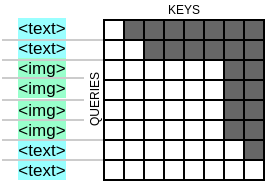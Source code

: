 <mxfile version="26.1.1">
  <diagram name="Seite-1" id="HVq4CknRLhtMip5qV4eb">
    <mxGraphModel dx="277" dy="195" grid="1" gridSize="10" guides="1" tooltips="1" connect="1" arrows="1" fold="1" page="1" pageScale="1" pageWidth="827" pageHeight="1169" math="0" shadow="0">
      <root>
        <mxCell id="0" />
        <mxCell id="1" parent="0" />
        <mxCell id="d8RL7Fm-GnTOsxHul2T6-1" value="&lt;div&gt;&lt;span style=&quot;background-color: rgb(153, 255, 255);&quot;&gt;&amp;lt;text&amp;gt;&lt;/span&gt;&lt;/div&gt;&lt;div&gt;&lt;span style=&quot;background-color: rgb(153, 255, 255);&quot;&gt;&amp;lt;text&amp;gt;&lt;/span&gt;&lt;/div&gt;&lt;div&gt;&lt;span style=&quot;background-color: rgb(153, 255, 204);&quot;&gt;&amp;lt;&lt;/span&gt;&lt;span style=&quot;background-color: rgb(153, 255, 204);&quot;&gt;img&lt;/span&gt;&lt;span style=&quot;background-color: rgb(153, 255, 204);&quot;&gt;&amp;gt;&lt;/span&gt;&lt;/div&gt;&lt;div&gt;&lt;span style=&quot;background-color: rgb(153, 255, 204);&quot;&gt;&amp;lt;&lt;/span&gt;&lt;span style=&quot;background-color: rgb(153, 255, 204);&quot;&gt;img&lt;/span&gt;&lt;span style=&quot;background-color: rgb(153, 255, 204);&quot;&gt;&amp;gt;&lt;/span&gt;&lt;/div&gt;&lt;div&gt;&lt;span style=&quot;background-color: rgb(153, 255, 204);&quot;&gt;&amp;lt;&lt;/span&gt;&lt;span style=&quot;background-color: rgb(153, 255, 204);&quot;&gt;img&lt;/span&gt;&lt;span style=&quot;background-color: rgb(153, 255, 204);&quot;&gt;&amp;gt;&lt;/span&gt;&lt;/div&gt;&lt;div&gt;&lt;span style=&quot;background-color: rgb(153, 255, 204); color: light-dark(rgb(0, 0, 0), rgb(255, 255, 255));&quot;&gt;&amp;lt;img&amp;gt;&lt;/span&gt;&lt;/div&gt;&lt;div&gt;&lt;span style=&quot;background-color: rgb(153, 255, 255);&quot;&gt;&amp;lt;text&amp;gt;&lt;/span&gt;&lt;/div&gt;&lt;div&gt;&lt;span style=&quot;background-color: rgb(153, 255, 255);&quot;&gt;&amp;lt;text&amp;gt;&lt;/span&gt;&lt;/div&gt;" style="text;html=1;align=center;verticalAlign=middle;whiteSpace=wrap;rounded=0;fontSize=8.5;" vertex="1" parent="1">
          <mxGeometry x="110" y="295" width="38" height="88" as="geometry" />
        </mxCell>
        <mxCell id="d8RL7Fm-GnTOsxHul2T6-66" value="KEYS" style="text;html=1;align=center;verticalAlign=middle;whiteSpace=wrap;rounded=0;fontSize=6;" vertex="1" parent="1">
          <mxGeometry x="190" y="290" width="20" height="10" as="geometry" />
        </mxCell>
        <mxCell id="d8RL7Fm-GnTOsxHul2T6-69" value="" style="endArrow=none;html=1;rounded=0;strokeColor=#CCCCCC;" edge="1" parent="1">
          <mxGeometry width="50" height="50" relative="1" as="geometry">
            <mxPoint x="109" y="310" as="sourcePoint" />
            <mxPoint x="160" y="310" as="targetPoint" />
          </mxGeometry>
        </mxCell>
        <mxCell id="d8RL7Fm-GnTOsxHul2T6-70" value="" style="endArrow=none;html=1;rounded=0;exitX=-0.03;exitY=0.166;exitDx=0;exitDy=0;exitPerimeter=0;strokeColor=#CCCCCC;" edge="1" parent="1">
          <mxGeometry width="50" height="50" relative="1" as="geometry">
            <mxPoint x="109" y="320" as="sourcePoint" />
            <mxPoint x="160" y="320" as="targetPoint" />
          </mxGeometry>
        </mxCell>
        <mxCell id="d8RL7Fm-GnTOsxHul2T6-71" value="" style="endArrow=none;html=1;rounded=0;exitX=-0.03;exitY=0.166;exitDx=0;exitDy=0;exitPerimeter=0;strokeColor=#CCCCCC;" edge="1" parent="1">
          <mxGeometry width="50" height="50" relative="1" as="geometry">
            <mxPoint x="109" y="329" as="sourcePoint" />
            <mxPoint x="160" y="329" as="targetPoint" />
          </mxGeometry>
        </mxCell>
        <mxCell id="d8RL7Fm-GnTOsxHul2T6-72" value="" style="endArrow=none;html=1;rounded=0;exitX=-0.03;exitY=0.166;exitDx=0;exitDy=0;exitPerimeter=0;strokeColor=#CCCCCC;" edge="1" parent="1">
          <mxGeometry width="50" height="50" relative="1" as="geometry">
            <mxPoint x="109" y="340" as="sourcePoint" />
            <mxPoint x="160" y="340" as="targetPoint" />
          </mxGeometry>
        </mxCell>
        <mxCell id="d8RL7Fm-GnTOsxHul2T6-73" value="" style="endArrow=none;html=1;rounded=0;exitX=-0.03;exitY=0.166;exitDx=0;exitDy=0;exitPerimeter=0;strokeColor=#CCCCCC;" edge="1" parent="1">
          <mxGeometry width="50" height="50" relative="1" as="geometry">
            <mxPoint x="109" y="350" as="sourcePoint" />
            <mxPoint x="160" y="350" as="targetPoint" />
          </mxGeometry>
        </mxCell>
        <mxCell id="d8RL7Fm-GnTOsxHul2T6-74" value="" style="endArrow=none;html=1;rounded=0;exitX=-0.03;exitY=0.166;exitDx=0;exitDy=0;exitPerimeter=0;strokeColor=#CCCCCC;" edge="1" parent="1">
          <mxGeometry width="50" height="50" relative="1" as="geometry">
            <mxPoint x="109" y="360" as="sourcePoint" />
            <mxPoint x="160" y="360" as="targetPoint" />
          </mxGeometry>
        </mxCell>
        <mxCell id="d8RL7Fm-GnTOsxHul2T6-75" value="" style="endArrow=none;html=1;rounded=0;exitX=-0.03;exitY=0.166;exitDx=0;exitDy=0;exitPerimeter=0;strokeColor=#CCCCCC;" edge="1" parent="1">
          <mxGeometry width="50" height="50" relative="1" as="geometry">
            <mxPoint x="109" y="370" as="sourcePoint" />
            <mxPoint x="160" y="370" as="targetPoint" />
          </mxGeometry>
        </mxCell>
        <mxCell id="d8RL7Fm-GnTOsxHul2T6-67" value="QUERIES" style="text;html=1;align=center;verticalAlign=middle;whiteSpace=wrap;rounded=0;fontSize=6;rotation=-90;fillColor=default;" vertex="1" parent="1">
          <mxGeometry x="138" y="334.5" width="34" height="10" as="geometry" />
        </mxCell>
        <mxCell id="d8RL7Fm-GnTOsxHul2T6-2" value="" style="whiteSpace=wrap;html=1;aspect=fixed;" vertex="1" parent="1">
          <mxGeometry x="160" y="300" width="10" height="10" as="geometry" />
        </mxCell>
        <mxCell id="d8RL7Fm-GnTOsxHul2T6-3" value="" style="whiteSpace=wrap;html=1;aspect=fixed;" vertex="1" parent="1">
          <mxGeometry x="160" y="310" width="10" height="10" as="geometry" />
        </mxCell>
        <mxCell id="d8RL7Fm-GnTOsxHul2T6-4" value="" style="whiteSpace=wrap;html=1;aspect=fixed;" vertex="1" parent="1">
          <mxGeometry x="160" y="320" width="10" height="10" as="geometry" />
        </mxCell>
        <mxCell id="d8RL7Fm-GnTOsxHul2T6-5" value="" style="whiteSpace=wrap;html=1;aspect=fixed;" vertex="1" parent="1">
          <mxGeometry x="160" y="330" width="10" height="10" as="geometry" />
        </mxCell>
        <mxCell id="d8RL7Fm-GnTOsxHul2T6-6" value="" style="whiteSpace=wrap;html=1;aspect=fixed;" vertex="1" parent="1">
          <mxGeometry x="160" y="340" width="10" height="10" as="geometry" />
        </mxCell>
        <mxCell id="d8RL7Fm-GnTOsxHul2T6-7" value="" style="whiteSpace=wrap;html=1;aspect=fixed;" vertex="1" parent="1">
          <mxGeometry x="160" y="350" width="10" height="10" as="geometry" />
        </mxCell>
        <mxCell id="d8RL7Fm-GnTOsxHul2T6-8" value="" style="whiteSpace=wrap;html=1;aspect=fixed;" vertex="1" parent="1">
          <mxGeometry x="160" y="360" width="10" height="10" as="geometry" />
        </mxCell>
        <mxCell id="d8RL7Fm-GnTOsxHul2T6-9" value="" style="whiteSpace=wrap;html=1;aspect=fixed;" vertex="1" parent="1">
          <mxGeometry x="160" y="370" width="10" height="10" as="geometry" />
        </mxCell>
        <mxCell id="d8RL7Fm-GnTOsxHul2T6-10" value="" style="whiteSpace=wrap;html=1;aspect=fixed;fillColor=#666666;" vertex="1" parent="1">
          <mxGeometry x="170" y="300" width="10" height="10" as="geometry" />
        </mxCell>
        <mxCell id="d8RL7Fm-GnTOsxHul2T6-11" value="" style="whiteSpace=wrap;html=1;aspect=fixed;" vertex="1" parent="1">
          <mxGeometry x="170" y="310" width="10" height="10" as="geometry" />
        </mxCell>
        <mxCell id="d8RL7Fm-GnTOsxHul2T6-12" value="" style="whiteSpace=wrap;html=1;aspect=fixed;" vertex="1" parent="1">
          <mxGeometry x="170" y="320" width="10" height="10" as="geometry" />
        </mxCell>
        <mxCell id="d8RL7Fm-GnTOsxHul2T6-13" value="" style="whiteSpace=wrap;html=1;aspect=fixed;" vertex="1" parent="1">
          <mxGeometry x="170" y="330" width="10" height="10" as="geometry" />
        </mxCell>
        <mxCell id="d8RL7Fm-GnTOsxHul2T6-14" value="" style="whiteSpace=wrap;html=1;aspect=fixed;" vertex="1" parent="1">
          <mxGeometry x="170" y="340" width="10" height="10" as="geometry" />
        </mxCell>
        <mxCell id="d8RL7Fm-GnTOsxHul2T6-15" value="" style="whiteSpace=wrap;html=1;aspect=fixed;" vertex="1" parent="1">
          <mxGeometry x="170" y="350" width="10" height="10" as="geometry" />
        </mxCell>
        <mxCell id="d8RL7Fm-GnTOsxHul2T6-16" value="" style="whiteSpace=wrap;html=1;aspect=fixed;" vertex="1" parent="1">
          <mxGeometry x="170" y="360" width="10" height="10" as="geometry" />
        </mxCell>
        <mxCell id="d8RL7Fm-GnTOsxHul2T6-17" value="" style="whiteSpace=wrap;html=1;aspect=fixed;" vertex="1" parent="1">
          <mxGeometry x="170" y="370" width="10" height="10" as="geometry" />
        </mxCell>
        <mxCell id="d8RL7Fm-GnTOsxHul2T6-18" value="" style="whiteSpace=wrap;html=1;aspect=fixed;fillColor=#666666;" vertex="1" parent="1">
          <mxGeometry x="180" y="300" width="10" height="10" as="geometry" />
        </mxCell>
        <mxCell id="d8RL7Fm-GnTOsxHul2T6-19" value="" style="whiteSpace=wrap;html=1;aspect=fixed;fillColor=light-dark(#666666, #ededed);" vertex="1" parent="1">
          <mxGeometry x="180" y="310" width="10" height="10" as="geometry" />
        </mxCell>
        <mxCell id="d8RL7Fm-GnTOsxHul2T6-20" value="" style="whiteSpace=wrap;html=1;aspect=fixed;" vertex="1" parent="1">
          <mxGeometry x="180" y="320" width="10" height="10" as="geometry" />
        </mxCell>
        <mxCell id="d8RL7Fm-GnTOsxHul2T6-21" value="" style="whiteSpace=wrap;html=1;aspect=fixed;" vertex="1" parent="1">
          <mxGeometry x="180" y="330" width="10" height="10" as="geometry" />
        </mxCell>
        <mxCell id="d8RL7Fm-GnTOsxHul2T6-22" value="" style="whiteSpace=wrap;html=1;aspect=fixed;" vertex="1" parent="1">
          <mxGeometry x="180" y="340" width="10" height="10" as="geometry" />
        </mxCell>
        <mxCell id="d8RL7Fm-GnTOsxHul2T6-23" value="" style="whiteSpace=wrap;html=1;aspect=fixed;" vertex="1" parent="1">
          <mxGeometry x="180" y="350" width="10" height="10" as="geometry" />
        </mxCell>
        <mxCell id="d8RL7Fm-GnTOsxHul2T6-24" value="" style="whiteSpace=wrap;html=1;aspect=fixed;" vertex="1" parent="1">
          <mxGeometry x="180" y="360" width="10" height="10" as="geometry" />
        </mxCell>
        <mxCell id="d8RL7Fm-GnTOsxHul2T6-25" value="" style="whiteSpace=wrap;html=1;aspect=fixed;" vertex="1" parent="1">
          <mxGeometry x="180" y="370" width="10" height="10" as="geometry" />
        </mxCell>
        <mxCell id="d8RL7Fm-GnTOsxHul2T6-26" value="" style="whiteSpace=wrap;html=1;aspect=fixed;fillColor=#666666;" vertex="1" parent="1">
          <mxGeometry x="190" y="300" width="10" height="10" as="geometry" />
        </mxCell>
        <mxCell id="d8RL7Fm-GnTOsxHul2T6-27" value="" style="whiteSpace=wrap;html=1;aspect=fixed;fillColor=light-dark(#666666, #ededed);" vertex="1" parent="1">
          <mxGeometry x="190" y="310" width="10" height="10" as="geometry" />
        </mxCell>
        <mxCell id="d8RL7Fm-GnTOsxHul2T6-28" value="" style="whiteSpace=wrap;html=1;aspect=fixed;fillColor=light-dark(#FFFFFF,#EDEDED);" vertex="1" parent="1">
          <mxGeometry x="190" y="320" width="10" height="10" as="geometry" />
        </mxCell>
        <mxCell id="d8RL7Fm-GnTOsxHul2T6-29" value="" style="whiteSpace=wrap;html=1;aspect=fixed;" vertex="1" parent="1">
          <mxGeometry x="190" y="330" width="10" height="10" as="geometry" />
        </mxCell>
        <mxCell id="d8RL7Fm-GnTOsxHul2T6-30" value="" style="whiteSpace=wrap;html=1;aspect=fixed;" vertex="1" parent="1">
          <mxGeometry x="190" y="340" width="10" height="10" as="geometry" />
        </mxCell>
        <mxCell id="d8RL7Fm-GnTOsxHul2T6-31" value="" style="whiteSpace=wrap;html=1;aspect=fixed;" vertex="1" parent="1">
          <mxGeometry x="190" y="350" width="10" height="10" as="geometry" />
        </mxCell>
        <mxCell id="d8RL7Fm-GnTOsxHul2T6-32" value="" style="whiteSpace=wrap;html=1;aspect=fixed;" vertex="1" parent="1">
          <mxGeometry x="190" y="360" width="10" height="10" as="geometry" />
        </mxCell>
        <mxCell id="d8RL7Fm-GnTOsxHul2T6-33" value="" style="whiteSpace=wrap;html=1;aspect=fixed;" vertex="1" parent="1">
          <mxGeometry x="190" y="370" width="10" height="10" as="geometry" />
        </mxCell>
        <mxCell id="d8RL7Fm-GnTOsxHul2T6-34" value="" style="whiteSpace=wrap;html=1;aspect=fixed;fillColor=#666666;" vertex="1" parent="1">
          <mxGeometry x="200" y="300" width="10" height="10" as="geometry" />
        </mxCell>
        <mxCell id="d8RL7Fm-GnTOsxHul2T6-35" value="" style="whiteSpace=wrap;html=1;aspect=fixed;fillColor=#666666;" vertex="1" parent="1">
          <mxGeometry x="200" y="310" width="10" height="10" as="geometry" />
        </mxCell>
        <mxCell id="d8RL7Fm-GnTOsxHul2T6-36" value="" style="whiteSpace=wrap;html=1;aspect=fixed;fillColor=light-dark(#FFFFFF,#EDEDED);" vertex="1" parent="1">
          <mxGeometry x="200" y="320" width="10" height="10" as="geometry" />
        </mxCell>
        <mxCell id="d8RL7Fm-GnTOsxHul2T6-37" value="" style="whiteSpace=wrap;html=1;aspect=fixed;fillColor=light-dark(#FFFFFF,#EDEDED);" vertex="1" parent="1">
          <mxGeometry x="200" y="330" width="10" height="10" as="geometry" />
        </mxCell>
        <mxCell id="d8RL7Fm-GnTOsxHul2T6-38" value="" style="whiteSpace=wrap;html=1;aspect=fixed;" vertex="1" parent="1">
          <mxGeometry x="200" y="340" width="10" height="10" as="geometry" />
        </mxCell>
        <mxCell id="d8RL7Fm-GnTOsxHul2T6-39" value="" style="whiteSpace=wrap;html=1;aspect=fixed;" vertex="1" parent="1">
          <mxGeometry x="200" y="350" width="10" height="10" as="geometry" />
        </mxCell>
        <mxCell id="d8RL7Fm-GnTOsxHul2T6-40" value="" style="whiteSpace=wrap;html=1;aspect=fixed;" vertex="1" parent="1">
          <mxGeometry x="200" y="360" width="10" height="10" as="geometry" />
        </mxCell>
        <mxCell id="d8RL7Fm-GnTOsxHul2T6-41" value="" style="whiteSpace=wrap;html=1;aspect=fixed;" vertex="1" parent="1">
          <mxGeometry x="200" y="370" width="10" height="10" as="geometry" />
        </mxCell>
        <mxCell id="d8RL7Fm-GnTOsxHul2T6-42" value="" style="whiteSpace=wrap;html=1;aspect=fixed;fillColor=#666666;" vertex="1" parent="1">
          <mxGeometry x="210" y="300" width="10" height="10" as="geometry" />
        </mxCell>
        <mxCell id="d8RL7Fm-GnTOsxHul2T6-43" value="" style="whiteSpace=wrap;html=1;aspect=fixed;fillColor=#666666;" vertex="1" parent="1">
          <mxGeometry x="210" y="310" width="10" height="10" as="geometry" />
        </mxCell>
        <mxCell id="d8RL7Fm-GnTOsxHul2T6-44" value="" style="whiteSpace=wrap;html=1;aspect=fixed;fillColor=light-dark(#FFFFFF,#EDEDED);" vertex="1" parent="1">
          <mxGeometry x="210" y="320" width="10" height="10" as="geometry" />
        </mxCell>
        <mxCell id="d8RL7Fm-GnTOsxHul2T6-45" value="" style="whiteSpace=wrap;html=1;aspect=fixed;fillColor=light-dark(#FFFFFF,#EDEDED);" vertex="1" parent="1">
          <mxGeometry x="210" y="330" width="10" height="10" as="geometry" />
        </mxCell>
        <mxCell id="d8RL7Fm-GnTOsxHul2T6-46" value="" style="whiteSpace=wrap;html=1;aspect=fixed;fillColor=light-dark(#FFFFFF,#EDEDED);" vertex="1" parent="1">
          <mxGeometry x="210" y="340" width="10" height="10" as="geometry" />
        </mxCell>
        <mxCell id="d8RL7Fm-GnTOsxHul2T6-47" value="" style="whiteSpace=wrap;html=1;aspect=fixed;" vertex="1" parent="1">
          <mxGeometry x="210" y="350" width="10" height="10" as="geometry" />
        </mxCell>
        <mxCell id="d8RL7Fm-GnTOsxHul2T6-48" value="" style="whiteSpace=wrap;html=1;aspect=fixed;" vertex="1" parent="1">
          <mxGeometry x="210" y="360" width="10" height="10" as="geometry" />
        </mxCell>
        <mxCell id="d8RL7Fm-GnTOsxHul2T6-49" value="" style="whiteSpace=wrap;html=1;aspect=fixed;" vertex="1" parent="1">
          <mxGeometry x="210" y="370" width="10" height="10" as="geometry" />
        </mxCell>
        <mxCell id="d8RL7Fm-GnTOsxHul2T6-50" value="" style="whiteSpace=wrap;html=1;aspect=fixed;fillColor=#666666;" vertex="1" parent="1">
          <mxGeometry x="220" y="300" width="10" height="10" as="geometry" />
        </mxCell>
        <mxCell id="d8RL7Fm-GnTOsxHul2T6-51" value="" style="whiteSpace=wrap;html=1;aspect=fixed;fillColor=#666666;" vertex="1" parent="1">
          <mxGeometry x="220" y="310" width="10" height="10" as="geometry" />
        </mxCell>
        <mxCell id="d8RL7Fm-GnTOsxHul2T6-52" value="" style="whiteSpace=wrap;html=1;aspect=fixed;fillColor=#666666;" vertex="1" parent="1">
          <mxGeometry x="220" y="320" width="10" height="10" as="geometry" />
        </mxCell>
        <mxCell id="d8RL7Fm-GnTOsxHul2T6-53" value="" style="whiteSpace=wrap;html=1;aspect=fixed;fillColor=#666666;" vertex="1" parent="1">
          <mxGeometry x="220" y="330" width="10" height="10" as="geometry" />
        </mxCell>
        <mxCell id="d8RL7Fm-GnTOsxHul2T6-54" value="" style="whiteSpace=wrap;html=1;aspect=fixed;fillColor=light-dark(#666666, #ededed);" vertex="1" parent="1">
          <mxGeometry x="220" y="340" width="10" height="10" as="geometry" />
        </mxCell>
        <mxCell id="d8RL7Fm-GnTOsxHul2T6-55" value="" style="whiteSpace=wrap;html=1;aspect=fixed;fillColor=light-dark(#666666, #ededed);" vertex="1" parent="1">
          <mxGeometry x="220" y="350" width="10" height="10" as="geometry" />
        </mxCell>
        <mxCell id="d8RL7Fm-GnTOsxHul2T6-56" value="" style="whiteSpace=wrap;html=1;aspect=fixed;" vertex="1" parent="1">
          <mxGeometry x="220" y="360" width="10" height="10" as="geometry" />
        </mxCell>
        <mxCell id="d8RL7Fm-GnTOsxHul2T6-57" value="" style="whiteSpace=wrap;html=1;aspect=fixed;" vertex="1" parent="1">
          <mxGeometry x="220" y="370" width="10" height="10" as="geometry" />
        </mxCell>
        <mxCell id="d8RL7Fm-GnTOsxHul2T6-58" value="" style="whiteSpace=wrap;html=1;aspect=fixed;fillColor=#666666;" vertex="1" parent="1">
          <mxGeometry x="230" y="300" width="10" height="10" as="geometry" />
        </mxCell>
        <mxCell id="d8RL7Fm-GnTOsxHul2T6-59" value="" style="whiteSpace=wrap;html=1;aspect=fixed;fillColor=#666666;" vertex="1" parent="1">
          <mxGeometry x="230" y="310" width="10" height="10" as="geometry" />
        </mxCell>
        <mxCell id="d8RL7Fm-GnTOsxHul2T6-60" value="" style="whiteSpace=wrap;html=1;aspect=fixed;fillColor=#666666;" vertex="1" parent="1">
          <mxGeometry x="230" y="320" width="10" height="10" as="geometry" />
        </mxCell>
        <mxCell id="d8RL7Fm-GnTOsxHul2T6-61" value="" style="whiteSpace=wrap;html=1;aspect=fixed;fillColor=#666666;" vertex="1" parent="1">
          <mxGeometry x="230" y="330" width="10" height="10" as="geometry" />
        </mxCell>
        <mxCell id="d8RL7Fm-GnTOsxHul2T6-62" value="" style="whiteSpace=wrap;html=1;aspect=fixed;fillColor=light-dark(#666666, #ededed);" vertex="1" parent="1">
          <mxGeometry x="230" y="340" width="10" height="10" as="geometry" />
        </mxCell>
        <mxCell id="d8RL7Fm-GnTOsxHul2T6-63" value="" style="whiteSpace=wrap;html=1;aspect=fixed;fillColor=light-dark(#666666, #ededed);" vertex="1" parent="1">
          <mxGeometry x="230" y="350" width="10" height="10" as="geometry" />
        </mxCell>
        <mxCell id="d8RL7Fm-GnTOsxHul2T6-64" value="" style="whiteSpace=wrap;html=1;aspect=fixed;fillColor=light-dark(#666666, #ededed);" vertex="1" parent="1">
          <mxGeometry x="230" y="360" width="10" height="10" as="geometry" />
        </mxCell>
        <mxCell id="d8RL7Fm-GnTOsxHul2T6-65" value="" style="whiteSpace=wrap;html=1;aspect=fixed;" vertex="1" parent="1">
          <mxGeometry x="230" y="370" width="10" height="10" as="geometry" />
        </mxCell>
      </root>
    </mxGraphModel>
  </diagram>
</mxfile>
